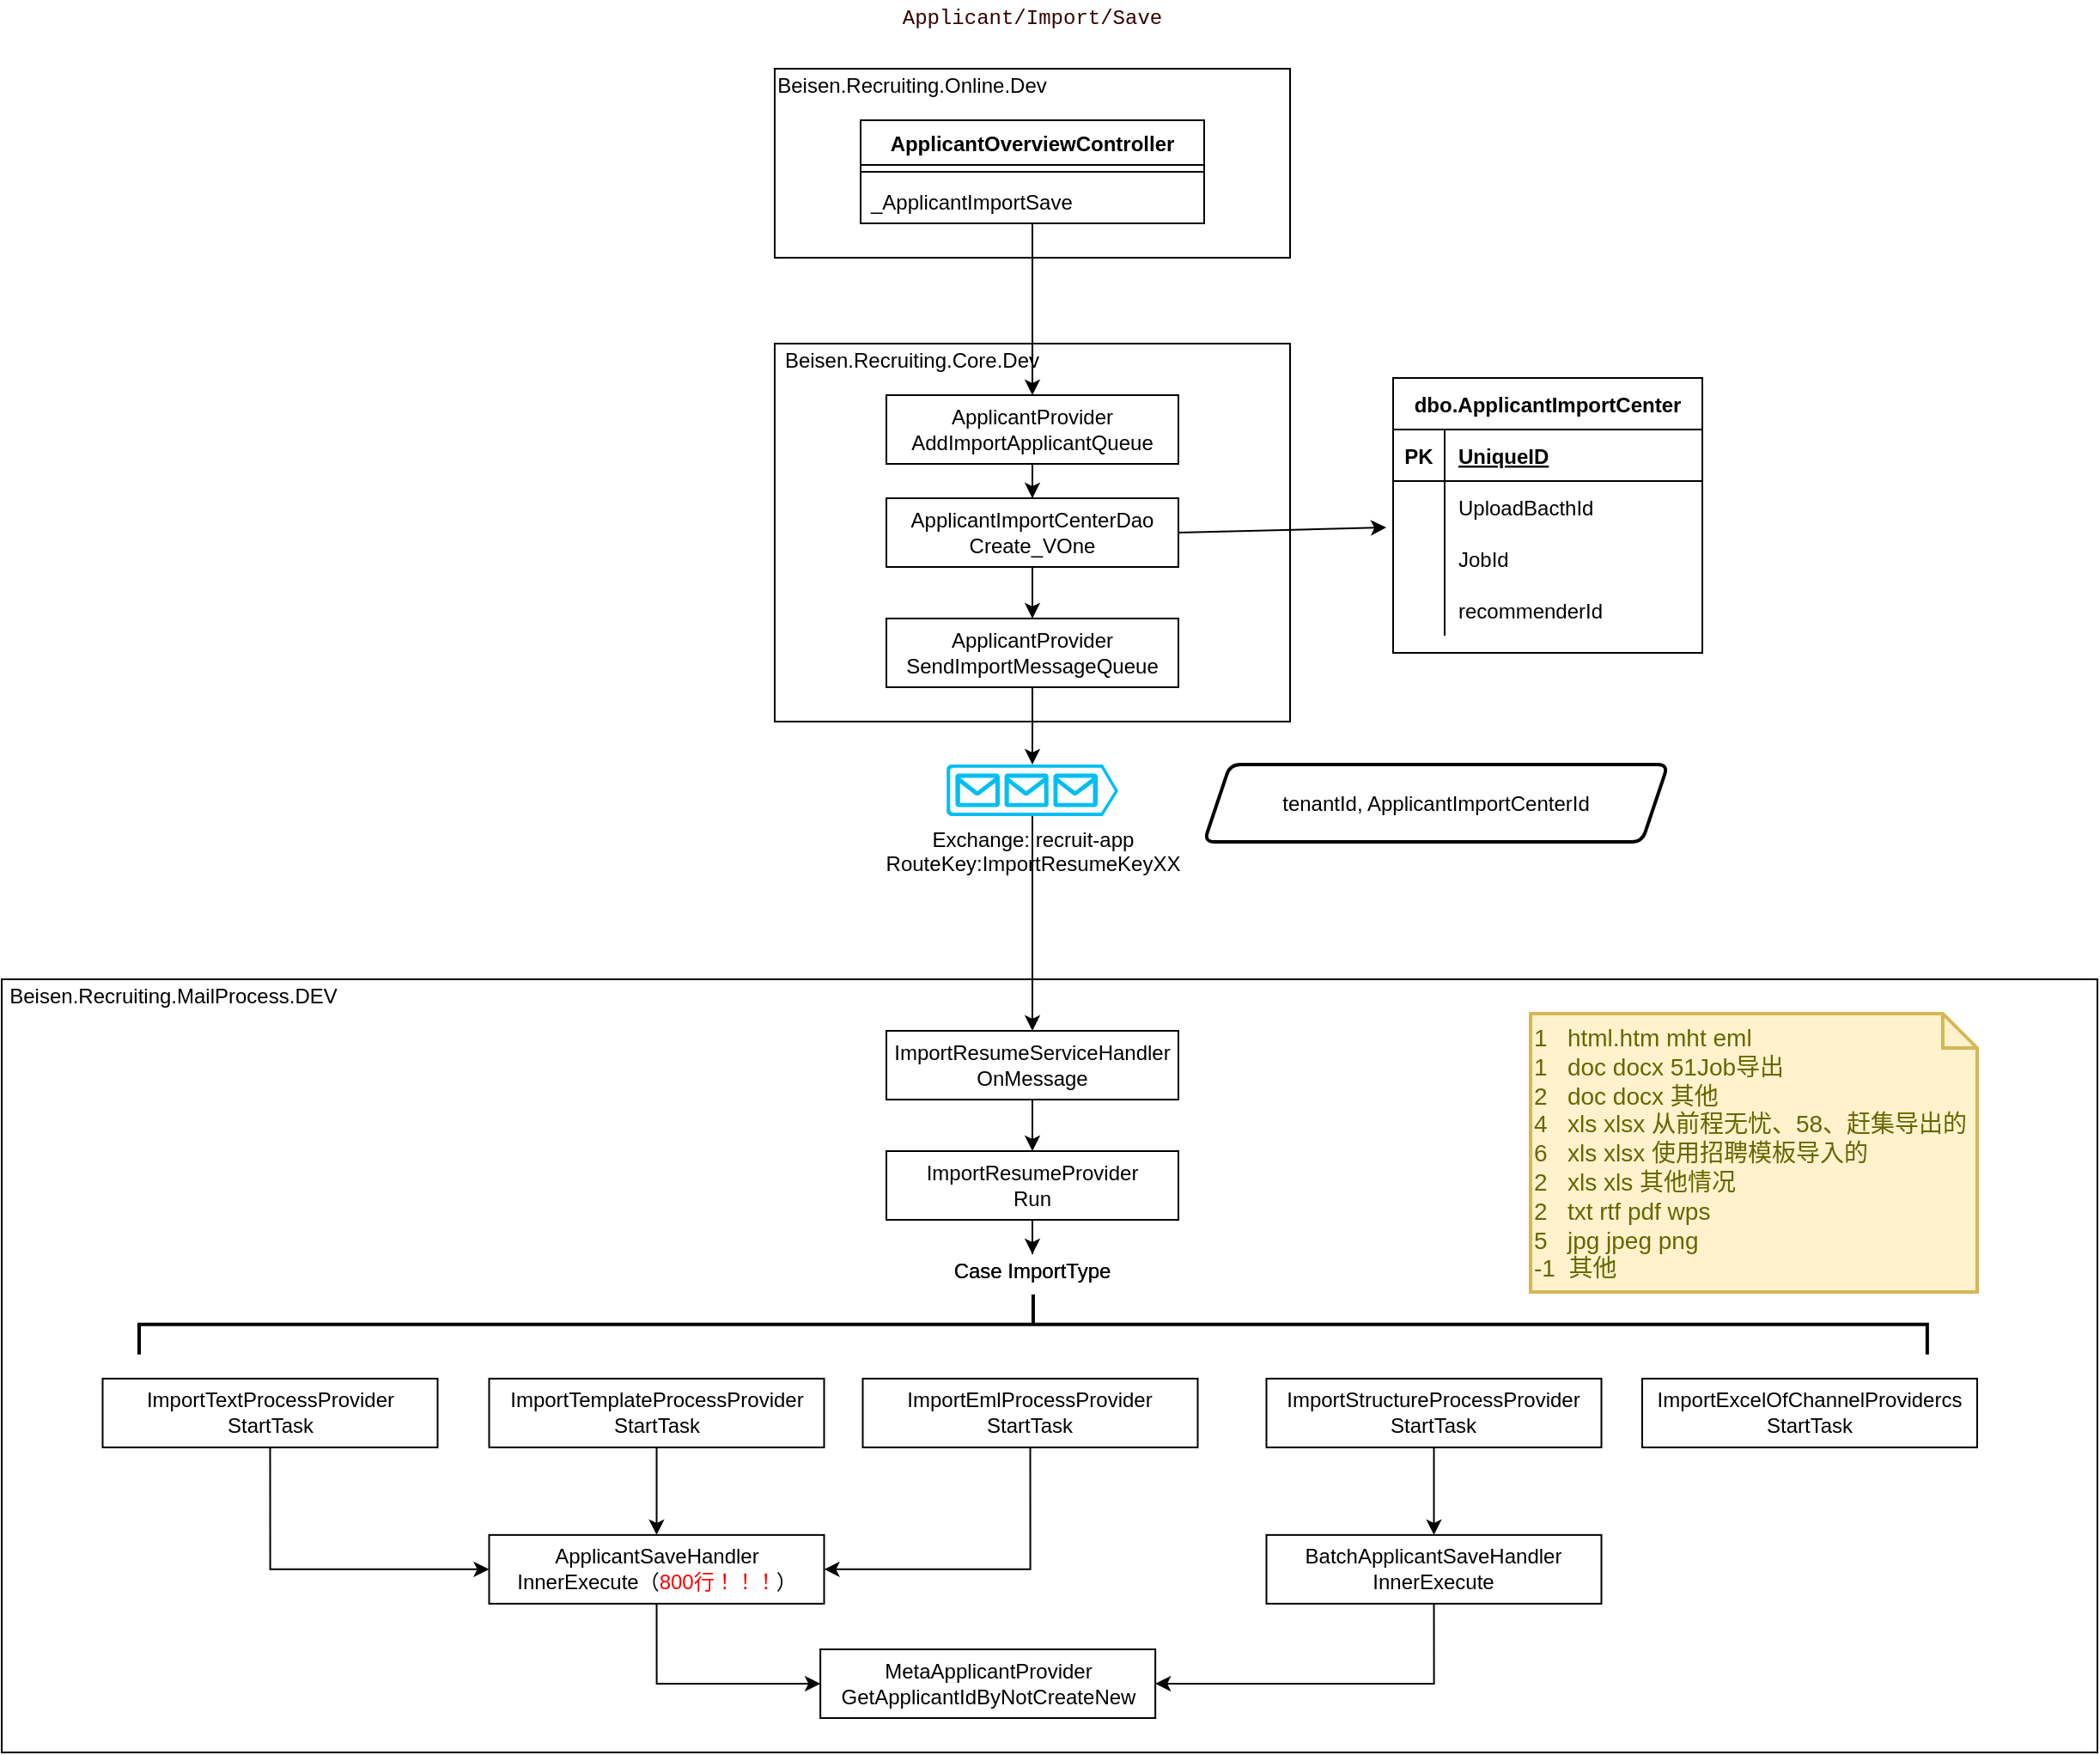 <mxfile version="13.8.3" type="github">
  <diagram id="_ValzFpsYl9TqzMumvmc" name="Page-1">
    <mxGraphModel dx="1422" dy="762" grid="1" gridSize="10" guides="1" tooltips="1" connect="1" arrows="1" fold="1" page="1" pageScale="1" pageWidth="1654" pageHeight="2336" math="0" shadow="0">
      <root>
        <mxCell id="0" />
        <mxCell id="1" parent="0" />
        <mxCell id="D4nSaXJI1rCoRDz8rY5--24" value="dbo.ApplicantImportCenter" style="shape=table;startSize=30;container=1;collapsible=1;childLayout=tableLayout;fixedRows=1;rowLines=0;fontStyle=1;align=center;resizeLast=1;" parent="1" vertex="1">
          <mxGeometry x="920" y="260" width="180" height="160" as="geometry" />
        </mxCell>
        <mxCell id="D4nSaXJI1rCoRDz8rY5--25" value="" style="shape=partialRectangle;collapsible=0;dropTarget=0;pointerEvents=0;fillColor=none;top=0;left=0;bottom=1;right=0;points=[[0,0.5],[1,0.5]];portConstraint=eastwest;" parent="D4nSaXJI1rCoRDz8rY5--24" vertex="1">
          <mxGeometry y="30" width="180" height="30" as="geometry" />
        </mxCell>
        <mxCell id="D4nSaXJI1rCoRDz8rY5--26" value="PK" style="shape=partialRectangle;connectable=0;fillColor=none;top=0;left=0;bottom=0;right=0;fontStyle=1;overflow=hidden;" parent="D4nSaXJI1rCoRDz8rY5--25" vertex="1">
          <mxGeometry width="30" height="30" as="geometry" />
        </mxCell>
        <mxCell id="D4nSaXJI1rCoRDz8rY5--27" value="UniqueID" style="shape=partialRectangle;connectable=0;fillColor=none;top=0;left=0;bottom=0;right=0;align=left;spacingLeft=6;fontStyle=5;overflow=hidden;" parent="D4nSaXJI1rCoRDz8rY5--25" vertex="1">
          <mxGeometry x="30" width="150" height="30" as="geometry" />
        </mxCell>
        <mxCell id="D4nSaXJI1rCoRDz8rY5--34" value="" style="shape=partialRectangle;collapsible=0;dropTarget=0;pointerEvents=0;fillColor=none;top=0;left=0;bottom=0;right=0;points=[[0,0.5],[1,0.5]];portConstraint=eastwest;" parent="D4nSaXJI1rCoRDz8rY5--24" vertex="1">
          <mxGeometry y="60" width="180" height="30" as="geometry" />
        </mxCell>
        <mxCell id="D4nSaXJI1rCoRDz8rY5--35" value="" style="shape=partialRectangle;connectable=0;fillColor=none;top=0;left=0;bottom=0;right=0;editable=1;overflow=hidden;" parent="D4nSaXJI1rCoRDz8rY5--34" vertex="1">
          <mxGeometry width="30" height="30" as="geometry" />
        </mxCell>
        <mxCell id="D4nSaXJI1rCoRDz8rY5--36" value="UploadBacthId" style="shape=partialRectangle;connectable=0;fillColor=none;top=0;left=0;bottom=0;right=0;align=left;spacingLeft=6;overflow=hidden;" parent="D4nSaXJI1rCoRDz8rY5--34" vertex="1">
          <mxGeometry x="30" width="150" height="30" as="geometry" />
        </mxCell>
        <mxCell id="D4nSaXJI1rCoRDz8rY5--28" value="" style="shape=partialRectangle;collapsible=0;dropTarget=0;pointerEvents=0;fillColor=none;top=0;left=0;bottom=0;right=0;points=[[0,0.5],[1,0.5]];portConstraint=eastwest;" parent="D4nSaXJI1rCoRDz8rY5--24" vertex="1">
          <mxGeometry y="90" width="180" height="30" as="geometry" />
        </mxCell>
        <mxCell id="D4nSaXJI1rCoRDz8rY5--29" value="" style="shape=partialRectangle;connectable=0;fillColor=none;top=0;left=0;bottom=0;right=0;editable=1;overflow=hidden;" parent="D4nSaXJI1rCoRDz8rY5--28" vertex="1">
          <mxGeometry width="30" height="30" as="geometry" />
        </mxCell>
        <mxCell id="D4nSaXJI1rCoRDz8rY5--30" value="JobId" style="shape=partialRectangle;connectable=0;fillColor=none;top=0;left=0;bottom=0;right=0;align=left;spacingLeft=6;overflow=hidden;" parent="D4nSaXJI1rCoRDz8rY5--28" vertex="1">
          <mxGeometry x="30" width="150" height="30" as="geometry" />
        </mxCell>
        <mxCell id="D4nSaXJI1rCoRDz8rY5--31" value="" style="shape=partialRectangle;collapsible=0;dropTarget=0;pointerEvents=0;fillColor=none;top=0;left=0;bottom=0;right=0;points=[[0,0.5],[1,0.5]];portConstraint=eastwest;" parent="D4nSaXJI1rCoRDz8rY5--24" vertex="1">
          <mxGeometry y="120" width="180" height="30" as="geometry" />
        </mxCell>
        <mxCell id="D4nSaXJI1rCoRDz8rY5--32" value="" style="shape=partialRectangle;connectable=0;fillColor=none;top=0;left=0;bottom=0;right=0;editable=1;overflow=hidden;" parent="D4nSaXJI1rCoRDz8rY5--31" vertex="1">
          <mxGeometry width="30" height="30" as="geometry" />
        </mxCell>
        <mxCell id="D4nSaXJI1rCoRDz8rY5--33" value="recommenderId" style="shape=partialRectangle;connectable=0;fillColor=none;top=0;left=0;bottom=0;right=0;align=left;spacingLeft=6;overflow=hidden;" parent="D4nSaXJI1rCoRDz8rY5--31" vertex="1">
          <mxGeometry x="30" width="150" height="30" as="geometry" />
        </mxCell>
        <mxCell id="D4nSaXJI1rCoRDz8rY5--37" value="" style="rounded=0;whiteSpace=wrap;html=1;" parent="1" vertex="1">
          <mxGeometry x="560" y="80" width="300" height="110" as="geometry" />
        </mxCell>
        <mxCell id="D4nSaXJI1rCoRDz8rY5--38" value="&lt;span style=&quot;font-family: &amp;#34;consolas&amp;#34; , &amp;#34;lucida console&amp;#34; , &amp;#34;courier new&amp;#34; , monospace ; text-align: left&quot;&gt;&lt;font color=&quot;#330000&quot;&gt;Applicant/Import/Save&lt;/font&gt;&lt;/span&gt;" style="text;html=1;strokeColor=none;fillColor=none;align=center;verticalAlign=middle;whiteSpace=wrap;rounded=0;" parent="1" vertex="1">
          <mxGeometry x="630" y="40" width="160" height="20" as="geometry" />
        </mxCell>
        <mxCell id="D4nSaXJI1rCoRDz8rY5--39" value="Beisen.Recruiting.Online.Dev" style="text;html=1;strokeColor=none;fillColor=none;align=center;verticalAlign=middle;whiteSpace=wrap;rounded=0;" parent="1" vertex="1">
          <mxGeometry x="560" y="80" width="160" height="20" as="geometry" />
        </mxCell>
        <mxCell id="D4nSaXJI1rCoRDz8rY5--40" value="ApplicantOverviewController" style="swimlane;fontStyle=1;align=center;verticalAlign=top;childLayout=stackLayout;horizontal=1;startSize=26;horizontalStack=0;resizeParent=1;resizeParentMax=0;resizeLast=0;collapsible=1;marginBottom=0;" parent="1" vertex="1">
          <mxGeometry x="610" y="110" width="200" height="60" as="geometry" />
        </mxCell>
        <mxCell id="D4nSaXJI1rCoRDz8rY5--42" value="" style="line;strokeWidth=1;fillColor=none;align=left;verticalAlign=middle;spacingTop=-1;spacingLeft=3;spacingRight=3;rotatable=0;labelPosition=right;points=[];portConstraint=eastwest;" parent="D4nSaXJI1rCoRDz8rY5--40" vertex="1">
          <mxGeometry y="26" width="200" height="8" as="geometry" />
        </mxCell>
        <mxCell id="D4nSaXJI1rCoRDz8rY5--43" value="_ApplicantImportSave" style="text;strokeColor=none;fillColor=none;align=left;verticalAlign=top;spacingLeft=4;spacingRight=4;overflow=hidden;rotatable=0;points=[[0,0.5],[1,0.5]];portConstraint=eastwest;" parent="D4nSaXJI1rCoRDz8rY5--40" vertex="1">
          <mxGeometry y="34" width="200" height="26" as="geometry" />
        </mxCell>
        <mxCell id="D4nSaXJI1rCoRDz8rY5--44" value="" style="rounded=0;whiteSpace=wrap;html=1;" parent="1" vertex="1">
          <mxGeometry x="560" y="240" width="300" height="220" as="geometry" />
        </mxCell>
        <mxCell id="D4nSaXJI1rCoRDz8rY5--45" value="Beisen.Recruiting.Core.Dev" style="text;html=1;strokeColor=none;fillColor=none;align=center;verticalAlign=middle;whiteSpace=wrap;rounded=0;" parent="1" vertex="1">
          <mxGeometry x="560" y="240" width="160" height="20" as="geometry" />
        </mxCell>
        <mxCell id="D4nSaXJI1rCoRDz8rY5--49" style="edgeStyle=orthogonalEdgeStyle;rounded=0;orthogonalLoop=1;jettySize=auto;html=1;exitX=0.5;exitY=1;exitDx=0;exitDy=0;entryX=0.5;entryY=0;entryDx=0;entryDy=0;exitPerimeter=0;" parent="1" source="D4nSaXJI1rCoRDz8rY5--43" edge="1">
          <mxGeometry relative="1" as="geometry">
            <mxPoint x="710" y="270" as="targetPoint" />
          </mxGeometry>
        </mxCell>
        <mxCell id="D4nSaXJI1rCoRDz8rY5--51" value="Exchange:&amp;nbsp;recruit-app&lt;br&gt;RouteKey:ImportResumeKeyXX" style="verticalLabelPosition=bottom;html=1;verticalAlign=top;align=center;strokeColor=none;fillColor=#00BEF2;shape=mxgraph.azure.queue_generic;pointerEvents=1;" parent="1" vertex="1">
          <mxGeometry x="660" y="485" width="100" height="30" as="geometry" />
        </mxCell>
        <mxCell id="D4nSaXJI1rCoRDz8rY5--54" style="edgeStyle=orthogonalEdgeStyle;rounded=0;orthogonalLoop=1;jettySize=auto;html=1;exitX=0.5;exitY=1;exitDx=0;exitDy=0;" parent="1" source="D4nSaXJI1rCoRDz8rY5--52" target="D4nSaXJI1rCoRDz8rY5--53" edge="1">
          <mxGeometry relative="1" as="geometry" />
        </mxCell>
        <mxCell id="D4nSaXJI1rCoRDz8rY5--52" value="ApplicantProvider&lt;br&gt;AddImportApplicantQueue" style="rounded=0;whiteSpace=wrap;html=1;" parent="1" vertex="1">
          <mxGeometry x="625" y="270" width="170" height="40" as="geometry" />
        </mxCell>
        <mxCell id="D4nSaXJI1rCoRDz8rY5--56" value="" style="edgeStyle=orthogonalEdgeStyle;rounded=0;orthogonalLoop=1;jettySize=auto;html=1;" parent="1" source="D4nSaXJI1rCoRDz8rY5--53" target="D4nSaXJI1rCoRDz8rY5--55" edge="1">
          <mxGeometry relative="1" as="geometry" />
        </mxCell>
        <mxCell id="D4nSaXJI1rCoRDz8rY5--53" value="ApplicantImportCenterDao&lt;br&gt;Create_VOne" style="rounded=0;whiteSpace=wrap;html=1;" parent="1" vertex="1">
          <mxGeometry x="625" y="330" width="170" height="40" as="geometry" />
        </mxCell>
        <mxCell id="D4nSaXJI1rCoRDz8rY5--57" value="" style="edgeStyle=orthogonalEdgeStyle;rounded=0;orthogonalLoop=1;jettySize=auto;html=1;" parent="1" source="D4nSaXJI1rCoRDz8rY5--55" target="D4nSaXJI1rCoRDz8rY5--51" edge="1">
          <mxGeometry relative="1" as="geometry" />
        </mxCell>
        <mxCell id="D4nSaXJI1rCoRDz8rY5--55" value="ApplicantProvider&lt;br&gt;SendImportMessageQueue" style="rounded=0;whiteSpace=wrap;html=1;" parent="1" vertex="1">
          <mxGeometry x="625" y="400" width="170" height="40" as="geometry" />
        </mxCell>
        <mxCell id="D4nSaXJI1rCoRDz8rY5--58" value="" style="endArrow=classic;html=1;entryX=-0.022;entryY=-0.1;entryDx=0;entryDy=0;entryPerimeter=0;exitX=1;exitY=0.5;exitDx=0;exitDy=0;" parent="1" source="D4nSaXJI1rCoRDz8rY5--53" target="D4nSaXJI1rCoRDz8rY5--28" edge="1">
          <mxGeometry width="50" height="50" relative="1" as="geometry">
            <mxPoint x="230" y="310" as="sourcePoint" />
            <mxPoint x="280" y="260" as="targetPoint" />
          </mxGeometry>
        </mxCell>
        <mxCell id="D4nSaXJI1rCoRDz8rY5--59" value="tenantId, ApplicantImportCenterId" style="shape=parallelogram;html=1;strokeWidth=2;perimeter=parallelogramPerimeter;whiteSpace=wrap;rounded=1;arcSize=12;size=0.056;" parent="1" vertex="1">
          <mxGeometry x="810" y="485" width="270" height="45" as="geometry" />
        </mxCell>
        <mxCell id="D4nSaXJI1rCoRDz8rY5--60" value="" style="rounded=0;whiteSpace=wrap;html=1;" parent="1" vertex="1">
          <mxGeometry x="110" y="610" width="1220" height="450" as="geometry" />
        </mxCell>
        <mxCell id="D4nSaXJI1rCoRDz8rY5--61" value="Beisen.Recruiting.MailProcess.DEV" style="text;html=1;strokeColor=none;fillColor=none;align=center;verticalAlign=middle;whiteSpace=wrap;rounded=0;" parent="1" vertex="1">
          <mxGeometry x="110" y="610" width="200" height="20" as="geometry" />
        </mxCell>
        <mxCell id="D4nSaXJI1rCoRDz8rY5--74" value="" style="edgeStyle=orthogonalEdgeStyle;rounded=0;orthogonalLoop=1;jettySize=auto;html=1;" parent="1" source="D4nSaXJI1rCoRDz8rY5--63" target="D4nSaXJI1rCoRDz8rY5--73" edge="1">
          <mxGeometry relative="1" as="geometry" />
        </mxCell>
        <mxCell id="D4nSaXJI1rCoRDz8rY5--63" value="ImportResumeServiceHandler&lt;br&gt;OnMessage" style="rounded=0;whiteSpace=wrap;html=1;" parent="1" vertex="1">
          <mxGeometry x="625" y="640" width="170" height="40" as="geometry" />
        </mxCell>
        <mxCell id="D4nSaXJI1rCoRDz8rY5--94" style="edgeStyle=orthogonalEdgeStyle;rounded=0;orthogonalLoop=1;jettySize=auto;html=1;exitX=0.5;exitY=1;exitDx=0;exitDy=0;entryX=1;entryY=0.5;entryDx=0;entryDy=0;" parent="1" source="D4nSaXJI1rCoRDz8rY5--67" target="D4nSaXJI1rCoRDz8rY5--83" edge="1">
          <mxGeometry relative="1" as="geometry" />
        </mxCell>
        <mxCell id="D4nSaXJI1rCoRDz8rY5--67" value="ImportEmlProcessProvider&lt;br&gt;StartTask" style="rounded=0;whiteSpace=wrap;html=1;" parent="1" vertex="1">
          <mxGeometry x="611.25" y="842.43" width="195" height="40" as="geometry" />
        </mxCell>
        <mxCell id="D4nSaXJI1rCoRDz8rY5--93" style="edgeStyle=orthogonalEdgeStyle;rounded=0;orthogonalLoop=1;jettySize=auto;html=1;exitX=0.5;exitY=1;exitDx=0;exitDy=0;entryX=0.5;entryY=0;entryDx=0;entryDy=0;" parent="1" source="D4nSaXJI1rCoRDz8rY5--68" target="D4nSaXJI1rCoRDz8rY5--83" edge="1">
          <mxGeometry relative="1" as="geometry" />
        </mxCell>
        <mxCell id="D4nSaXJI1rCoRDz8rY5--68" value="ImportTemplateProcessProvider&lt;br&gt;StartTask" style="rounded=0;whiteSpace=wrap;html=1;" parent="1" vertex="1">
          <mxGeometry x="393.75" y="842.43" width="195" height="40" as="geometry" />
        </mxCell>
        <mxCell id="D4nSaXJI1rCoRDz8rY5--92" style="edgeStyle=orthogonalEdgeStyle;rounded=0;orthogonalLoop=1;jettySize=auto;html=1;exitX=0.5;exitY=1;exitDx=0;exitDy=0;entryX=0;entryY=0.5;entryDx=0;entryDy=0;" parent="1" source="D4nSaXJI1rCoRDz8rY5--69" target="D4nSaXJI1rCoRDz8rY5--83" edge="1">
          <mxGeometry relative="1" as="geometry" />
        </mxCell>
        <mxCell id="D4nSaXJI1rCoRDz8rY5--69" value="ImportTextProcessProvider&lt;br&gt;StartTask" style="rounded=0;whiteSpace=wrap;html=1;" parent="1" vertex="1">
          <mxGeometry x="168.75" y="842.43" width="195" height="40" as="geometry" />
        </mxCell>
        <mxCell id="D4nSaXJI1rCoRDz8rY5--91" value="" style="edgeStyle=orthogonalEdgeStyle;rounded=0;orthogonalLoop=1;jettySize=auto;html=1;" parent="1" source="D4nSaXJI1rCoRDz8rY5--70" target="D4nSaXJI1rCoRDz8rY5--79" edge="1">
          <mxGeometry relative="1" as="geometry" />
        </mxCell>
        <mxCell id="D4nSaXJI1rCoRDz8rY5--70" value="ImportStructureProcessProvider&lt;br&gt;StartTask" style="rounded=0;whiteSpace=wrap;html=1;" parent="1" vertex="1">
          <mxGeometry x="846.25" y="842.43" width="195" height="40" as="geometry" />
        </mxCell>
        <mxCell id="D4nSaXJI1rCoRDz8rY5--71" value="ImportExcelOfChannelProvidercs&lt;br&gt;StartTask" style="rounded=0;whiteSpace=wrap;html=1;" parent="1" vertex="1">
          <mxGeometry x="1065" y="842.43" width="195" height="40" as="geometry" />
        </mxCell>
        <mxCell id="D4nSaXJI1rCoRDz8rY5--78" style="edgeStyle=orthogonalEdgeStyle;rounded=0;orthogonalLoop=1;jettySize=auto;html=1;exitX=0.5;exitY=1;exitDx=0;exitDy=0;" parent="1" source="D4nSaXJI1rCoRDz8rY5--73" target="D4nSaXJI1rCoRDz8rY5--76" edge="1">
          <mxGeometry relative="1" as="geometry" />
        </mxCell>
        <mxCell id="D4nSaXJI1rCoRDz8rY5--73" value="ImportResumeProvider&lt;br&gt;Run" style="rounded=0;whiteSpace=wrap;html=1;" parent="1" vertex="1">
          <mxGeometry x="625" y="710" width="170" height="40" as="geometry" />
        </mxCell>
        <mxCell id="D4nSaXJI1rCoRDz8rY5--75" value="" style="strokeWidth=2;html=1;shape=mxgraph.flowchart.annotation_2;align=left;labelPosition=right;pointerEvents=1;rotation=90;" parent="1" vertex="1">
          <mxGeometry x="692.97" y="290.46" width="35" height="1040.93" as="geometry" />
        </mxCell>
        <mxCell id="D4nSaXJI1rCoRDz8rY5--76" value="Case ImportType" style="text;html=1;strokeColor=none;fillColor=none;align=center;verticalAlign=middle;whiteSpace=wrap;rounded=0;" parent="1" vertex="1">
          <mxGeometry x="655" y="770" width="110" height="20" as="geometry" />
        </mxCell>
        <mxCell id="D4nSaXJI1rCoRDz8rY5--96" style="edgeStyle=orthogonalEdgeStyle;rounded=0;orthogonalLoop=1;jettySize=auto;html=1;exitX=0.5;exitY=1;exitDx=0;exitDy=0;entryX=1;entryY=0.5;entryDx=0;entryDy=0;" parent="1" source="D4nSaXJI1rCoRDz8rY5--79" target="D4nSaXJI1rCoRDz8rY5--80" edge="1">
          <mxGeometry relative="1" as="geometry" />
        </mxCell>
        <mxCell id="D4nSaXJI1rCoRDz8rY5--79" value="BatchApplicantSaveHandler&lt;br&gt;InnerExecute" style="rounded=0;whiteSpace=wrap;html=1;" parent="1" vertex="1">
          <mxGeometry x="846.25" y="933.43" width="195" height="40" as="geometry" />
        </mxCell>
        <mxCell id="D4nSaXJI1rCoRDz8rY5--80" value="MetaApplicantProvider&lt;br&gt;GetApplicantIdByNotCreateNew" style="rounded=0;whiteSpace=wrap;html=1;" parent="1" vertex="1">
          <mxGeometry x="586.57" y="1000.0" width="195" height="40" as="geometry" />
        </mxCell>
        <mxCell id="D4nSaXJI1rCoRDz8rY5--95" style="edgeStyle=orthogonalEdgeStyle;rounded=0;orthogonalLoop=1;jettySize=auto;html=1;exitX=0.5;exitY=1;exitDx=0;exitDy=0;entryX=0;entryY=0.5;entryDx=0;entryDy=0;" parent="1" source="D4nSaXJI1rCoRDz8rY5--83" target="D4nSaXJI1rCoRDz8rY5--80" edge="1">
          <mxGeometry relative="1" as="geometry" />
        </mxCell>
        <mxCell id="D4nSaXJI1rCoRDz8rY5--83" value="ApplicantSaveHandler&lt;br&gt;InnerExecute（&lt;font color=&quot;#ff0000&quot;&gt;800行！！！&lt;/font&gt;）" style="rounded=0;whiteSpace=wrap;html=1;" parent="1" vertex="1">
          <mxGeometry x="393.75" y="933.43" width="195" height="40" as="geometry" />
        </mxCell>
        <mxCell id="D4nSaXJI1rCoRDz8rY5--86" value="&lt;div&gt;1&amp;nbsp; &amp;nbsp;html.htm mht eml&lt;/div&gt;&lt;div&gt;1&amp;nbsp; &amp;nbsp;doc docx 51Job导出&lt;/div&gt;&lt;div&gt;2&amp;nbsp; &amp;nbsp;doc docx 其他&lt;/div&gt;&lt;div&gt;4&amp;nbsp; &amp;nbsp;xls xlsx 从前程无忧、58、赶集导出的&lt;/div&gt;&lt;div&gt;6&amp;nbsp; &amp;nbsp;xls xlsx 使用招聘模板导入的&lt;/div&gt;&lt;div&gt;2&amp;nbsp; &amp;nbsp;xls xls 其他情况&lt;/div&gt;&lt;div&gt;2&amp;nbsp; &amp;nbsp;txt rtf pdf wps&lt;/div&gt;&lt;div&gt;5&amp;nbsp; &amp;nbsp;jpg jpeg png&lt;/div&gt;&lt;div&gt;-1&amp;nbsp; 其他&lt;/div&gt;" style="shape=note;strokeWidth=2;fontSize=14;size=20;whiteSpace=wrap;html=1;fillColor=#fff2cc;strokeColor=#d6b656;fontColor=#666600;align=left;" parent="1" vertex="1">
          <mxGeometry x="1000" y="630" width="260" height="162" as="geometry" />
        </mxCell>
        <mxCell id="D4nSaXJI1rCoRDz8rY5--90" style="edgeStyle=orthogonalEdgeStyle;rounded=0;orthogonalLoop=1;jettySize=auto;html=1;exitX=0.5;exitY=1;exitDx=0;exitDy=0;exitPerimeter=0;entryX=0.5;entryY=0;entryDx=0;entryDy=0;" parent="1" source="D4nSaXJI1rCoRDz8rY5--51" target="D4nSaXJI1rCoRDz8rY5--63" edge="1">
          <mxGeometry relative="1" as="geometry" />
        </mxCell>
        <mxCell id="D4nSaXJI1rCoRDz8rY5--97" value="Case ImportType" style="text;html=1;strokeColor=none;fillColor=none;align=center;verticalAlign=middle;whiteSpace=wrap;rounded=0;" parent="1" vertex="1">
          <mxGeometry x="655" y="770" width="110" height="20" as="geometry" />
        </mxCell>
      </root>
    </mxGraphModel>
  </diagram>
</mxfile>
